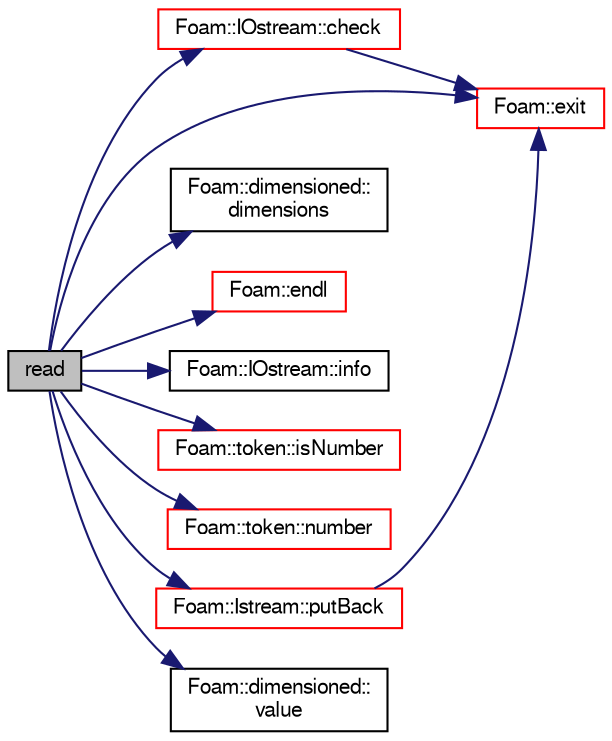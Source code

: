 digraph "read"
{
  bgcolor="transparent";
  edge [fontname="FreeSans",fontsize="10",labelfontname="FreeSans",labelfontsize="10"];
  node [fontname="FreeSans",fontsize="10",shape=record];
  rankdir="LR";
  Node1 [label="read",height=0.2,width=0.4,color="black", fillcolor="grey75", style="filled" fontcolor="black"];
  Node1 -> Node2 [color="midnightblue",fontsize="10",style="solid",fontname="FreeSans"];
  Node2 [label="Foam::IOstream::check",height=0.2,width=0.4,color="red",URL="$a01149.html#af85c845c01b78192c2f5302a271d153d",tooltip="Check IOstream status for given operation. "];
  Node2 -> Node3 [color="midnightblue",fontsize="10",style="solid",fontname="FreeSans"];
  Node3 [label="Foam::exit",height=0.2,width=0.4,color="red",URL="$a10237.html#a06ca7250d8e89caf05243ec094843642"];
  Node1 -> Node4 [color="midnightblue",fontsize="10",style="solid",fontname="FreeSans"];
  Node4 [label="Foam::dimensioned::\ldimensions",height=0.2,width=0.4,color="black",URL="$a00510.html#a6098093e7de06370342a85cfae8b31f5",tooltip="Return const reference to dimensions. "];
  Node1 -> Node5 [color="midnightblue",fontsize="10",style="solid",fontname="FreeSans"];
  Node5 [label="Foam::endl",height=0.2,width=0.4,color="red",URL="$a10237.html#a2db8fe02a0d3909e9351bb4275b23ce4",tooltip="Add newline and flush stream. "];
  Node1 -> Node3 [color="midnightblue",fontsize="10",style="solid",fontname="FreeSans"];
  Node1 -> Node6 [color="midnightblue",fontsize="10",style="solid",fontname="FreeSans"];
  Node6 [label="Foam::IOstream::info",height=0.2,width=0.4,color="black",URL="$a01149.html#ad9ba2293cdfe23f026d9ef56efbaa3ea",tooltip="Return info proxy. "];
  Node1 -> Node7 [color="midnightblue",fontsize="10",style="solid",fontname="FreeSans"];
  Node7 [label="Foam::token::isNumber",height=0.2,width=0.4,color="red",URL="$a02548.html#a568ed3e0bc2528a51422e221bb75f3da"];
  Node1 -> Node8 [color="midnightblue",fontsize="10",style="solid",fontname="FreeSans"];
  Node8 [label="Foam::token::number",height=0.2,width=0.4,color="red",URL="$a02548.html#a3a6330ddc753e635e152e7d960cf88d0"];
  Node1 -> Node9 [color="midnightblue",fontsize="10",style="solid",fontname="FreeSans"];
  Node9 [label="Foam::Istream::putBack",height=0.2,width=0.4,color="red",URL="$a01162.html#af22e503b062298eef54e360dfc06d0b4",tooltip="Put back token. "];
  Node9 -> Node3 [color="midnightblue",fontsize="10",style="solid",fontname="FreeSans"];
  Node1 -> Node10 [color="midnightblue",fontsize="10",style="solid",fontname="FreeSans"];
  Node10 [label="Foam::dimensioned::\lvalue",height=0.2,width=0.4,color="black",URL="$a00510.html#a080d3824651cfcf52f72acceec615aaa",tooltip="Return const reference to value. "];
}

